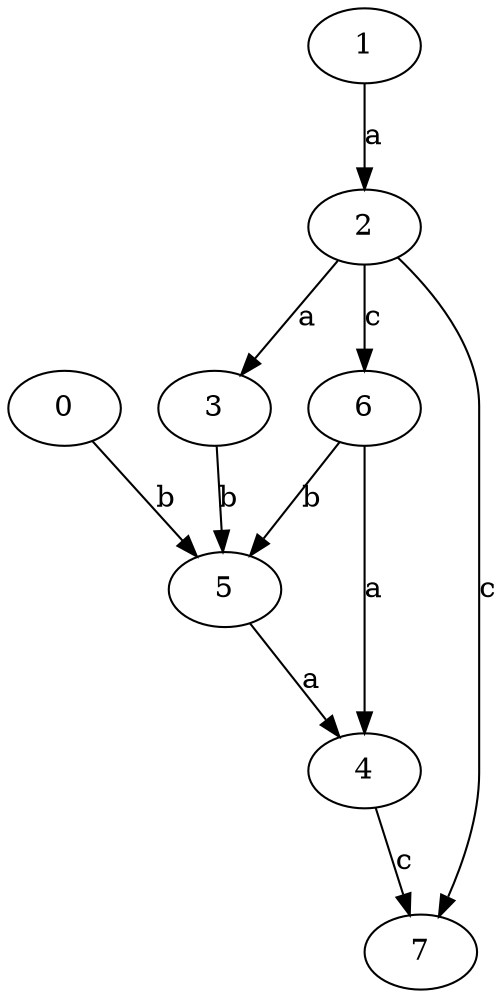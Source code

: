 strict digraph  {
2;
3;
0;
1;
4;
5;
6;
7;
2 -> 3  [label=a];
2 -> 6  [label=c];
2 -> 7  [label=c];
3 -> 5  [label=b];
0 -> 5  [label=b];
1 -> 2  [label=a];
4 -> 7  [label=c];
5 -> 4  [label=a];
6 -> 4  [label=a];
6 -> 5  [label=b];
}
